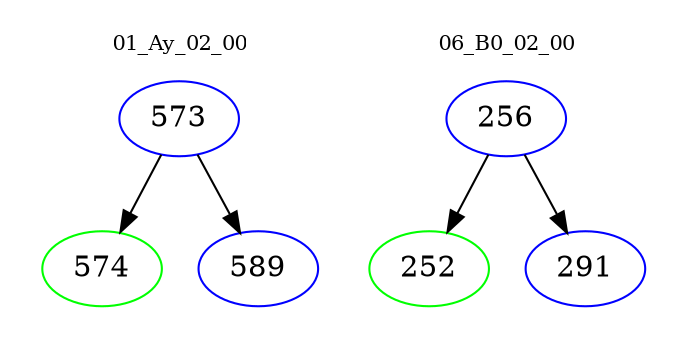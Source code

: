 digraph{
subgraph cluster_0 {
color = white
label = "01_Ay_02_00";
fontsize=10;
T0_573 [label="573", color="blue"]
T0_573 -> T0_574 [color="black"]
T0_574 [label="574", color="green"]
T0_573 -> T0_589 [color="black"]
T0_589 [label="589", color="blue"]
}
subgraph cluster_1 {
color = white
label = "06_B0_02_00";
fontsize=10;
T1_256 [label="256", color="blue"]
T1_256 -> T1_252 [color="black"]
T1_252 [label="252", color="green"]
T1_256 -> T1_291 [color="black"]
T1_291 [label="291", color="blue"]
}
}
